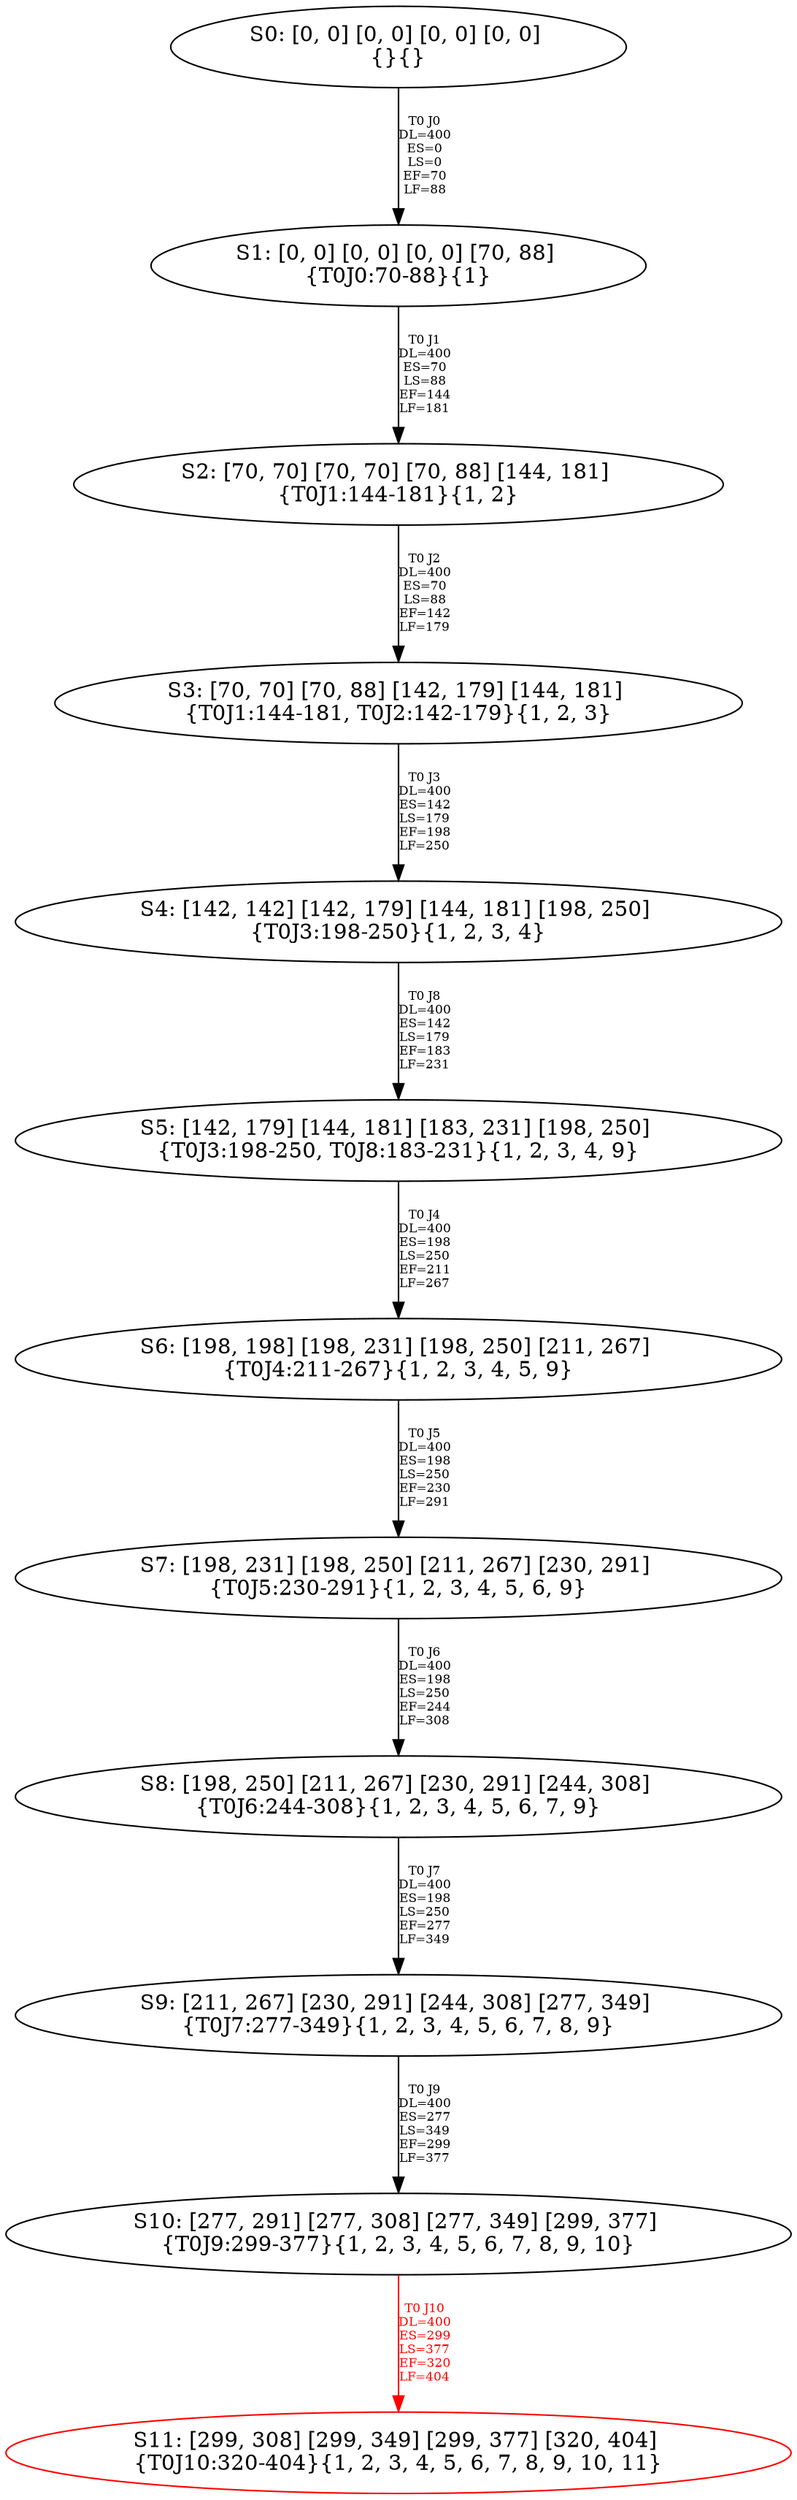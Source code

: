 digraph {
	S0[label="S0: [0, 0] [0, 0] [0, 0] [0, 0] \n{}{}"];
	S1[label="S1: [0, 0] [0, 0] [0, 0] [70, 88] \n{T0J0:70-88}{1}"];
	S2[label="S2: [70, 70] [70, 70] [70, 88] [144, 181] \n{T0J1:144-181}{1, 2}"];
	S3[label="S3: [70, 70] [70, 88] [142, 179] [144, 181] \n{T0J1:144-181, T0J2:142-179}{1, 2, 3}"];
	S4[label="S4: [142, 142] [142, 179] [144, 181] [198, 250] \n{T0J3:198-250}{1, 2, 3, 4}"];
	S5[label="S5: [142, 179] [144, 181] [183, 231] [198, 250] \n{T0J3:198-250, T0J8:183-231}{1, 2, 3, 4, 9}"];
	S6[label="S6: [198, 198] [198, 231] [198, 250] [211, 267] \n{T0J4:211-267}{1, 2, 3, 4, 5, 9}"];
	S7[label="S7: [198, 231] [198, 250] [211, 267] [230, 291] \n{T0J5:230-291}{1, 2, 3, 4, 5, 6, 9}"];
	S8[label="S8: [198, 250] [211, 267] [230, 291] [244, 308] \n{T0J6:244-308}{1, 2, 3, 4, 5, 6, 7, 9}"];
	S9[label="S9: [211, 267] [230, 291] [244, 308] [277, 349] \n{T0J7:277-349}{1, 2, 3, 4, 5, 6, 7, 8, 9}"];
	S10[label="S10: [277, 291] [277, 308] [277, 349] [299, 377] \n{T0J9:299-377}{1, 2, 3, 4, 5, 6, 7, 8, 9, 10}"];
	S11[label="S11: [299, 308] [299, 349] [299, 377] [320, 404] \n{T0J10:320-404}{1, 2, 3, 4, 5, 6, 7, 8, 9, 10, 11}"];
	S0 -> S1[label="T0 J0\nDL=400\nES=0\nLS=0\nEF=70\nLF=88",fontsize=8];
	S1 -> S2[label="T0 J1\nDL=400\nES=70\nLS=88\nEF=144\nLF=181",fontsize=8];
	S2 -> S3[label="T0 J2\nDL=400\nES=70\nLS=88\nEF=142\nLF=179",fontsize=8];
	S3 -> S4[label="T0 J3\nDL=400\nES=142\nLS=179\nEF=198\nLF=250",fontsize=8];
	S4 -> S5[label="T0 J8\nDL=400\nES=142\nLS=179\nEF=183\nLF=231",fontsize=8];
	S5 -> S6[label="T0 J4\nDL=400\nES=198\nLS=250\nEF=211\nLF=267",fontsize=8];
	S6 -> S7[label="T0 J5\nDL=400\nES=198\nLS=250\nEF=230\nLF=291",fontsize=8];
	S7 -> S8[label="T0 J6\nDL=400\nES=198\nLS=250\nEF=244\nLF=308",fontsize=8];
	S8 -> S9[label="T0 J7\nDL=400\nES=198\nLS=250\nEF=277\nLF=349",fontsize=8];
	S9 -> S10[label="T0 J9\nDL=400\nES=277\nLS=349\nEF=299\nLF=377",fontsize=8];
	S10 -> S11[label="T0 J10\nDL=400\nES=299\nLS=377\nEF=320\nLF=404",color=Red,fontcolor=Red,fontsize=8];
S11[color=Red];
}
